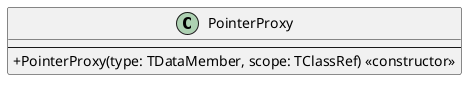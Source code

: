 @startuml

skinparam classAttributeIconSize 0
skinparam shadowing false


class PointerProxy {
--
+PointerProxy(type: TDataMember, scope: TClassRef) <<constructor>>
}

@enduml
